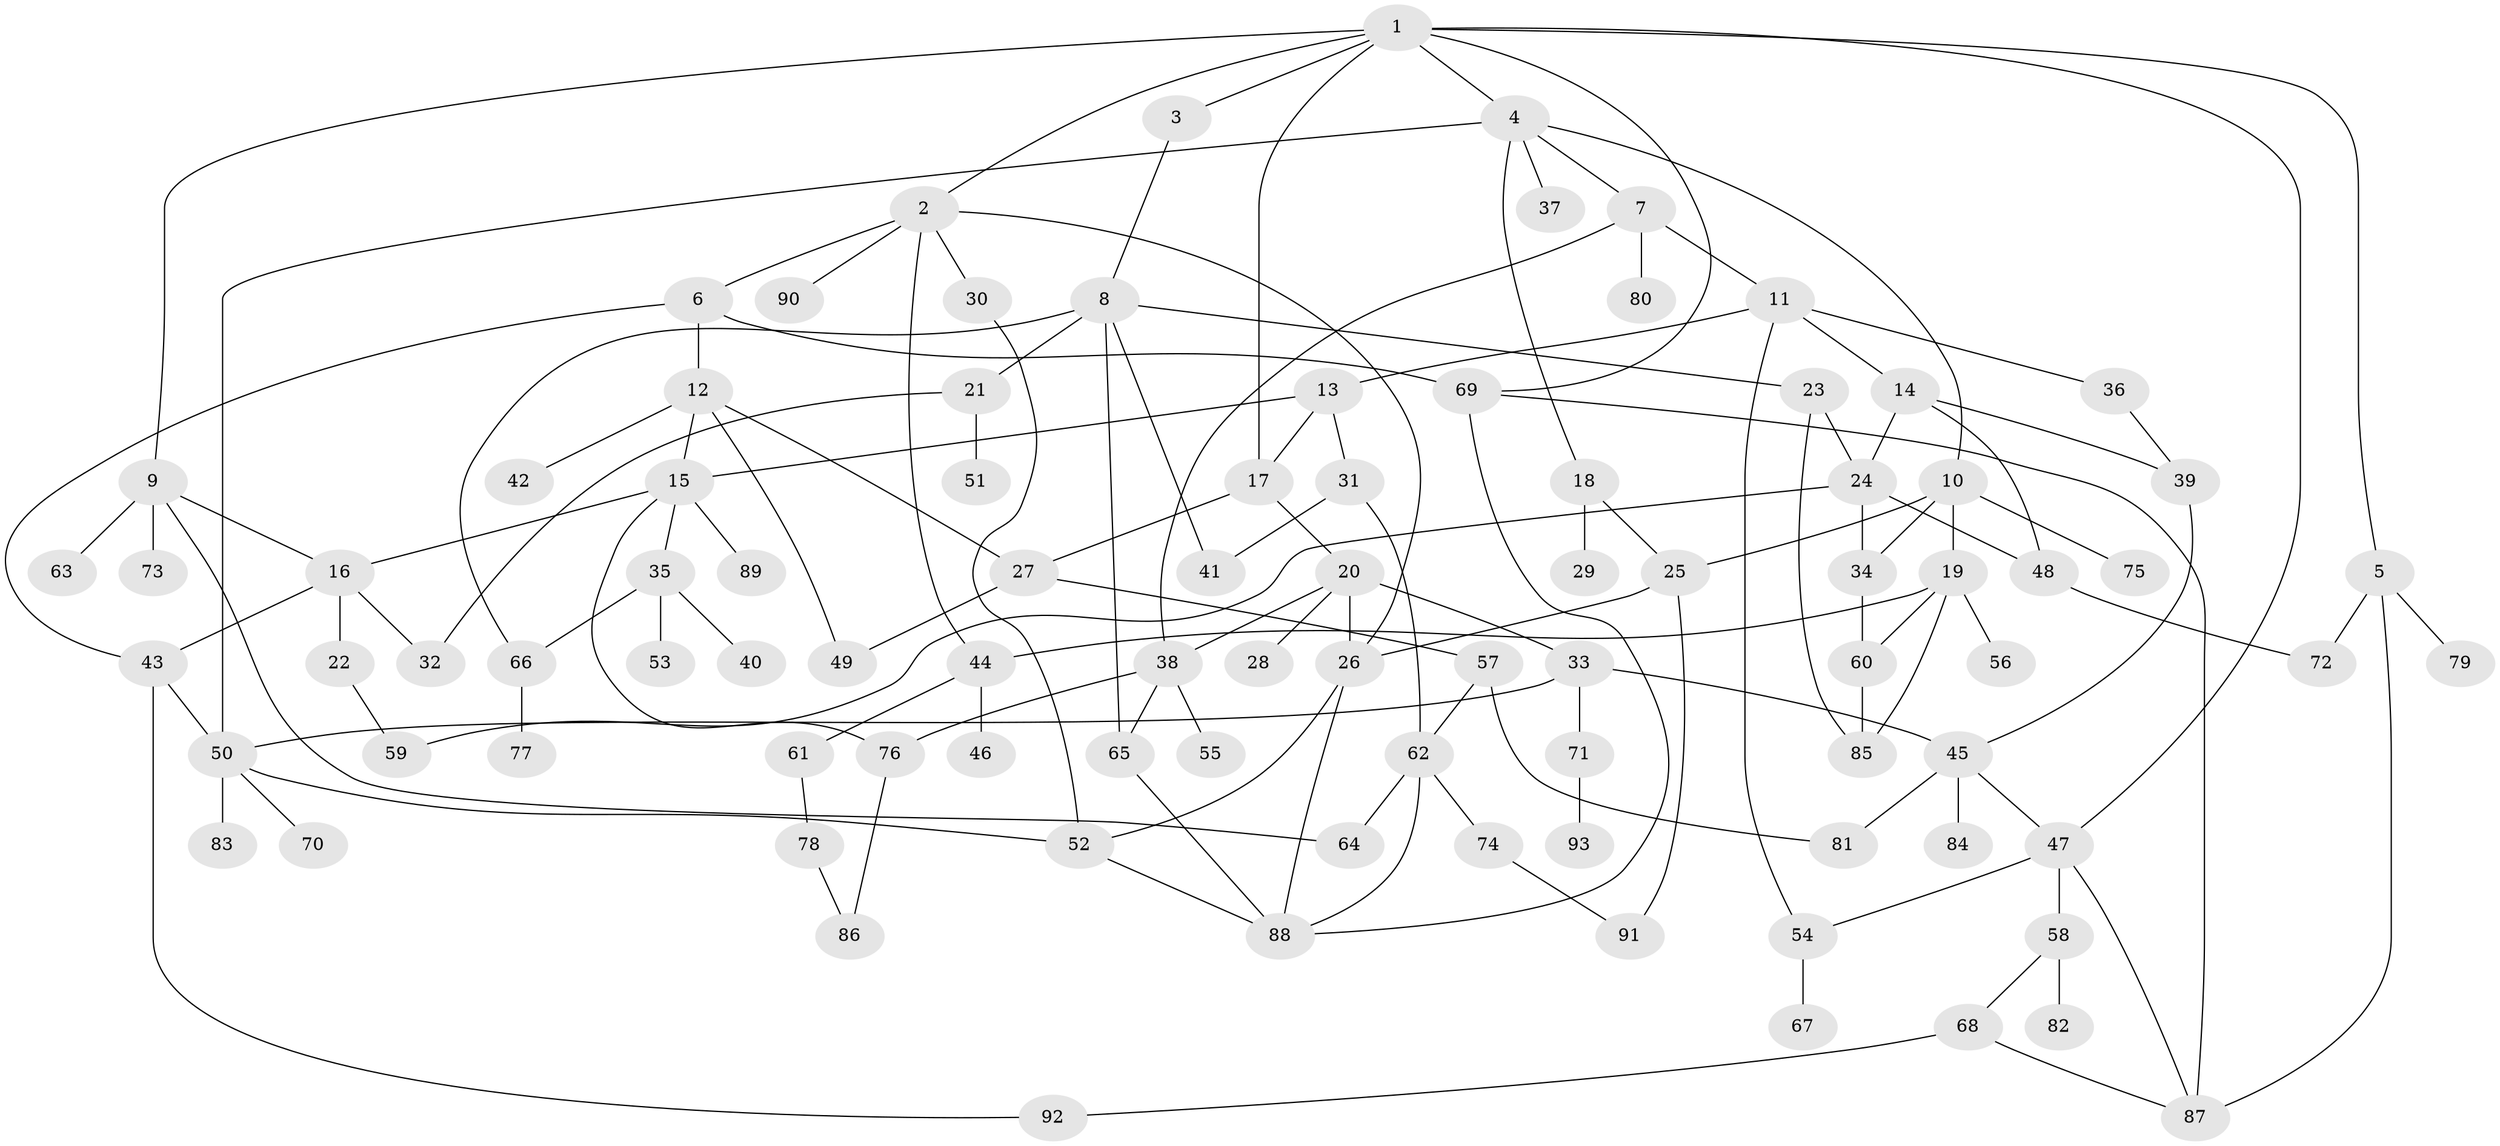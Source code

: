 // Generated by graph-tools (version 1.1) at 2025/10/02/27/25 16:10:52]
// undirected, 93 vertices, 138 edges
graph export_dot {
graph [start="1"]
  node [color=gray90,style=filled];
  1;
  2;
  3;
  4;
  5;
  6;
  7;
  8;
  9;
  10;
  11;
  12;
  13;
  14;
  15;
  16;
  17;
  18;
  19;
  20;
  21;
  22;
  23;
  24;
  25;
  26;
  27;
  28;
  29;
  30;
  31;
  32;
  33;
  34;
  35;
  36;
  37;
  38;
  39;
  40;
  41;
  42;
  43;
  44;
  45;
  46;
  47;
  48;
  49;
  50;
  51;
  52;
  53;
  54;
  55;
  56;
  57;
  58;
  59;
  60;
  61;
  62;
  63;
  64;
  65;
  66;
  67;
  68;
  69;
  70;
  71;
  72;
  73;
  74;
  75;
  76;
  77;
  78;
  79;
  80;
  81;
  82;
  83;
  84;
  85;
  86;
  87;
  88;
  89;
  90;
  91;
  92;
  93;
  1 -- 2;
  1 -- 3;
  1 -- 4;
  1 -- 5;
  1 -- 9;
  1 -- 47;
  1 -- 69;
  1 -- 17;
  2 -- 6;
  2 -- 30;
  2 -- 44;
  2 -- 90;
  2 -- 26;
  3 -- 8;
  4 -- 7;
  4 -- 10;
  4 -- 18;
  4 -- 37;
  4 -- 50;
  5 -- 72;
  5 -- 79;
  5 -- 87;
  6 -- 12;
  6 -- 43;
  6 -- 69;
  7 -- 11;
  7 -- 38;
  7 -- 80;
  8 -- 21;
  8 -- 23;
  8 -- 41;
  8 -- 66;
  8 -- 65;
  9 -- 63;
  9 -- 73;
  9 -- 16;
  9 -- 64;
  10 -- 19;
  10 -- 75;
  10 -- 25;
  10 -- 34;
  11 -- 13;
  11 -- 14;
  11 -- 36;
  11 -- 54;
  12 -- 15;
  12 -- 42;
  12 -- 49;
  12 -- 27;
  13 -- 17;
  13 -- 31;
  13 -- 15;
  14 -- 24;
  14 -- 39;
  14 -- 48;
  15 -- 16;
  15 -- 35;
  15 -- 89;
  15 -- 76;
  16 -- 22;
  16 -- 32;
  16 -- 43;
  17 -- 20;
  17 -- 27;
  18 -- 25;
  18 -- 29;
  19 -- 56;
  19 -- 60;
  19 -- 44;
  19 -- 85;
  20 -- 26;
  20 -- 28;
  20 -- 33;
  20 -- 38;
  21 -- 51;
  21 -- 32;
  22 -- 59;
  23 -- 85;
  23 -- 24;
  24 -- 34;
  24 -- 48;
  24 -- 59;
  25 -- 26;
  25 -- 91;
  26 -- 52;
  26 -- 88;
  27 -- 57;
  27 -- 49;
  30 -- 52;
  31 -- 41;
  31 -- 62;
  33 -- 45;
  33 -- 71;
  33 -- 50;
  34 -- 60;
  35 -- 40;
  35 -- 53;
  35 -- 66;
  36 -- 39;
  38 -- 55;
  38 -- 65;
  38 -- 76;
  39 -- 45;
  43 -- 50;
  43 -- 92;
  44 -- 46;
  44 -- 61;
  45 -- 81;
  45 -- 84;
  45 -- 47;
  47 -- 58;
  47 -- 87;
  47 -- 54;
  48 -- 72;
  50 -- 70;
  50 -- 83;
  50 -- 52;
  52 -- 88;
  54 -- 67;
  57 -- 62;
  57 -- 81;
  58 -- 68;
  58 -- 82;
  60 -- 85;
  61 -- 78;
  62 -- 64;
  62 -- 74;
  62 -- 88;
  65 -- 88;
  66 -- 77;
  68 -- 87;
  68 -- 92;
  69 -- 88;
  69 -- 87;
  71 -- 93;
  74 -- 91;
  76 -- 86;
  78 -- 86;
}
